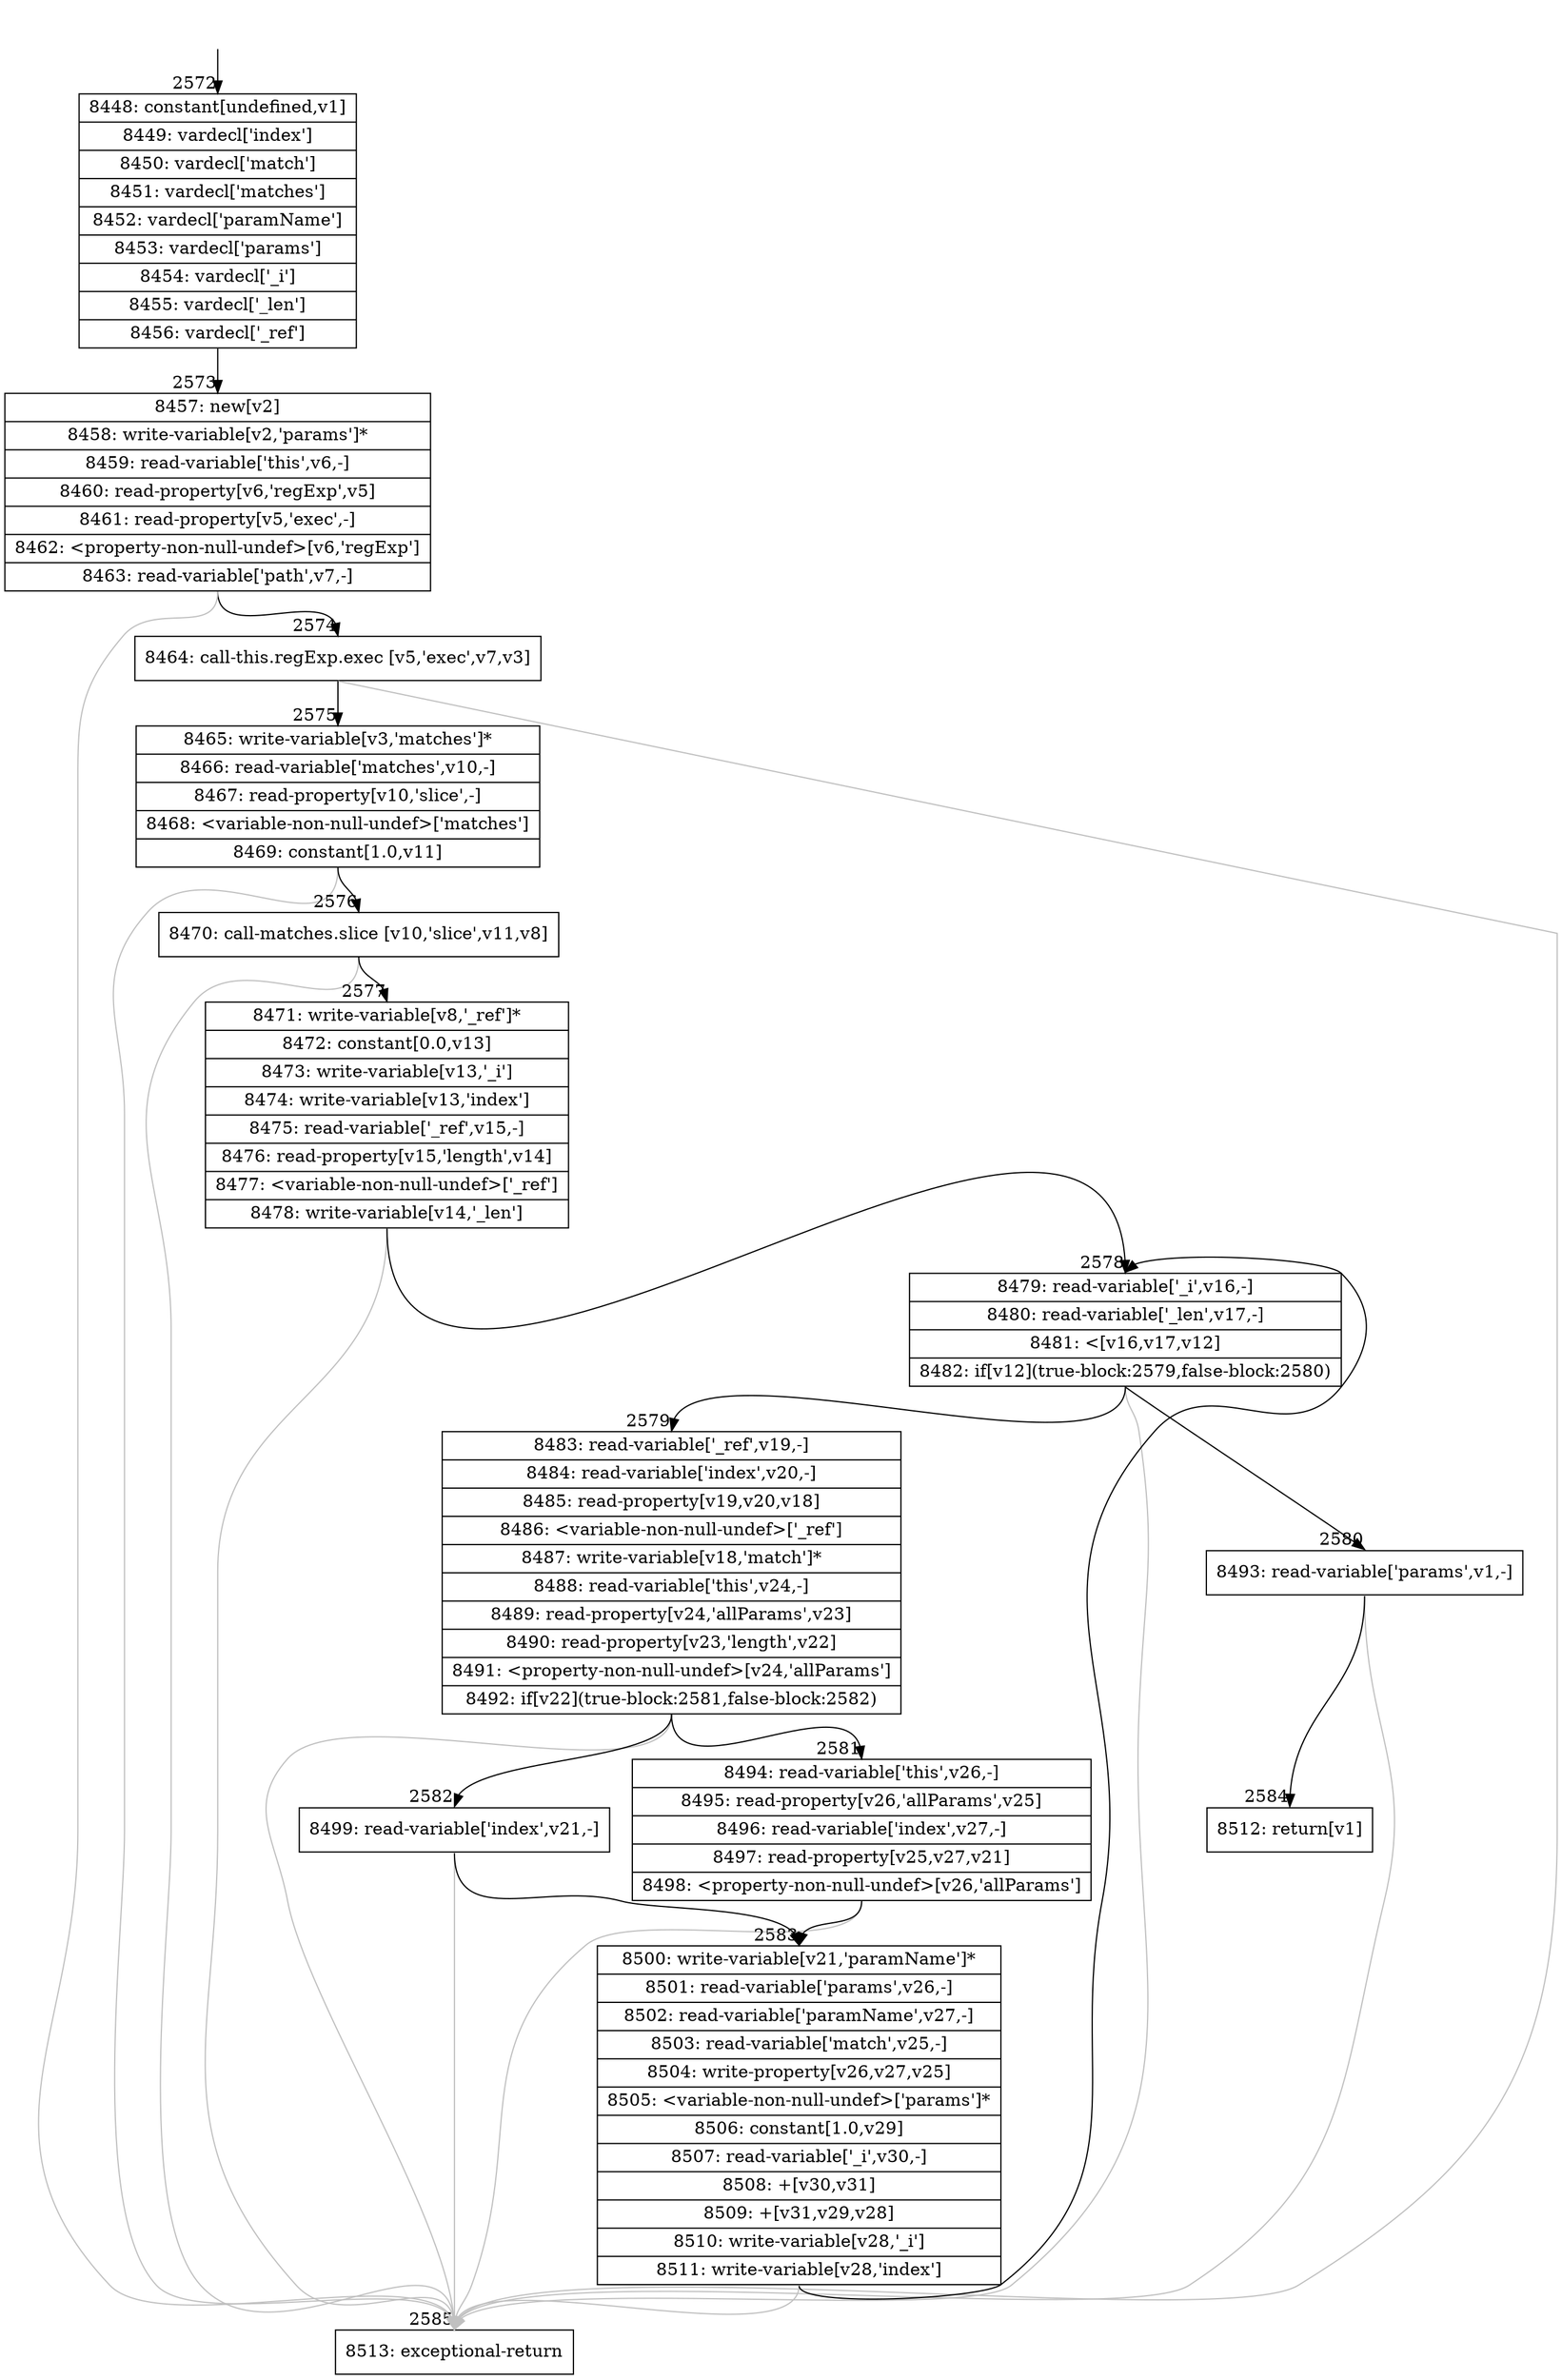 digraph {
rankdir="TD"
BB_entry204[shape=none,label=""];
BB_entry204 -> BB2572 [tailport=s, headport=n, headlabel="    2572"]
BB2572 [shape=record label="{8448: constant[undefined,v1]|8449: vardecl['index']|8450: vardecl['match']|8451: vardecl['matches']|8452: vardecl['paramName']|8453: vardecl['params']|8454: vardecl['_i']|8455: vardecl['_len']|8456: vardecl['_ref']}" ] 
BB2572 -> BB2573 [tailport=s, headport=n, headlabel="      2573"]
BB2573 [shape=record label="{8457: new[v2]|8458: write-variable[v2,'params']*|8459: read-variable['this',v6,-]|8460: read-property[v6,'regExp',v5]|8461: read-property[v5,'exec',-]|8462: \<property-non-null-undef\>[v6,'regExp']|8463: read-variable['path',v7,-]}" ] 
BB2573 -> BB2574 [tailport=s, headport=n, headlabel="      2574"]
BB2573 -> BB2585 [tailport=s, headport=n, color=gray, headlabel="      2585"]
BB2574 [shape=record label="{8464: call-this.regExp.exec [v5,'exec',v7,v3]}" ] 
BB2574 -> BB2575 [tailport=s, headport=n, headlabel="      2575"]
BB2574 -> BB2585 [tailport=s, headport=n, color=gray]
BB2575 [shape=record label="{8465: write-variable[v3,'matches']*|8466: read-variable['matches',v10,-]|8467: read-property[v10,'slice',-]|8468: \<variable-non-null-undef\>['matches']|8469: constant[1.0,v11]}" ] 
BB2575 -> BB2576 [tailport=s, headport=n, headlabel="      2576"]
BB2575 -> BB2585 [tailport=s, headport=n, color=gray]
BB2576 [shape=record label="{8470: call-matches.slice [v10,'slice',v11,v8]}" ] 
BB2576 -> BB2577 [tailport=s, headport=n, headlabel="      2577"]
BB2576 -> BB2585 [tailport=s, headport=n, color=gray]
BB2577 [shape=record label="{8471: write-variable[v8,'_ref']*|8472: constant[0.0,v13]|8473: write-variable[v13,'_i']|8474: write-variable[v13,'index']|8475: read-variable['_ref',v15,-]|8476: read-property[v15,'length',v14]|8477: \<variable-non-null-undef\>['_ref']|8478: write-variable[v14,'_len']}" ] 
BB2577 -> BB2578 [tailport=s, headport=n, headlabel="      2578"]
BB2577 -> BB2585 [tailport=s, headport=n, color=gray]
BB2578 [shape=record label="{8479: read-variable['_i',v16,-]|8480: read-variable['_len',v17,-]|8481: \<[v16,v17,v12]|8482: if[v12](true-block:2579,false-block:2580)}" ] 
BB2578 -> BB2579 [tailport=s, headport=n, headlabel="      2579"]
BB2578 -> BB2580 [tailport=s, headport=n, headlabel="      2580"]
BB2578 -> BB2585 [tailport=s, headport=n, color=gray]
BB2579 [shape=record label="{8483: read-variable['_ref',v19,-]|8484: read-variable['index',v20,-]|8485: read-property[v19,v20,v18]|8486: \<variable-non-null-undef\>['_ref']|8487: write-variable[v18,'match']*|8488: read-variable['this',v24,-]|8489: read-property[v24,'allParams',v23]|8490: read-property[v23,'length',v22]|8491: \<property-non-null-undef\>[v24,'allParams']|8492: if[v22](true-block:2581,false-block:2582)}" ] 
BB2579 -> BB2581 [tailport=s, headport=n, headlabel="      2581"]
BB2579 -> BB2582 [tailport=s, headport=n, headlabel="      2582"]
BB2579 -> BB2585 [tailport=s, headport=n, color=gray]
BB2580 [shape=record label="{8493: read-variable['params',v1,-]}" ] 
BB2580 -> BB2584 [tailport=s, headport=n, headlabel="      2584"]
BB2580 -> BB2585 [tailport=s, headport=n, color=gray]
BB2581 [shape=record label="{8494: read-variable['this',v26,-]|8495: read-property[v26,'allParams',v25]|8496: read-variable['index',v27,-]|8497: read-property[v25,v27,v21]|8498: \<property-non-null-undef\>[v26,'allParams']}" ] 
BB2581 -> BB2583 [tailport=s, headport=n, headlabel="      2583"]
BB2581 -> BB2585 [tailport=s, headport=n, color=gray]
BB2582 [shape=record label="{8499: read-variable['index',v21,-]}" ] 
BB2582 -> BB2583 [tailport=s, headport=n]
BB2582 -> BB2585 [tailport=s, headport=n, color=gray]
BB2583 [shape=record label="{8500: write-variable[v21,'paramName']*|8501: read-variable['params',v26,-]|8502: read-variable['paramName',v27,-]|8503: read-variable['match',v25,-]|8504: write-property[v26,v27,v25]|8505: \<variable-non-null-undef\>['params']*|8506: constant[1.0,v29]|8507: read-variable['_i',v30,-]|8508: +[v30,v31]|8509: +[v31,v29,v28]|8510: write-variable[v28,'_i']|8511: write-variable[v28,'index']}" ] 
BB2583 -> BB2578 [tailport=s, headport=n]
BB2583 -> BB2585 [tailport=s, headport=n, color=gray]
BB2584 [shape=record label="{8512: return[v1]}" ] 
BB2585 [shape=record label="{8513: exceptional-return}" ] 
//#$~ 2291
}
